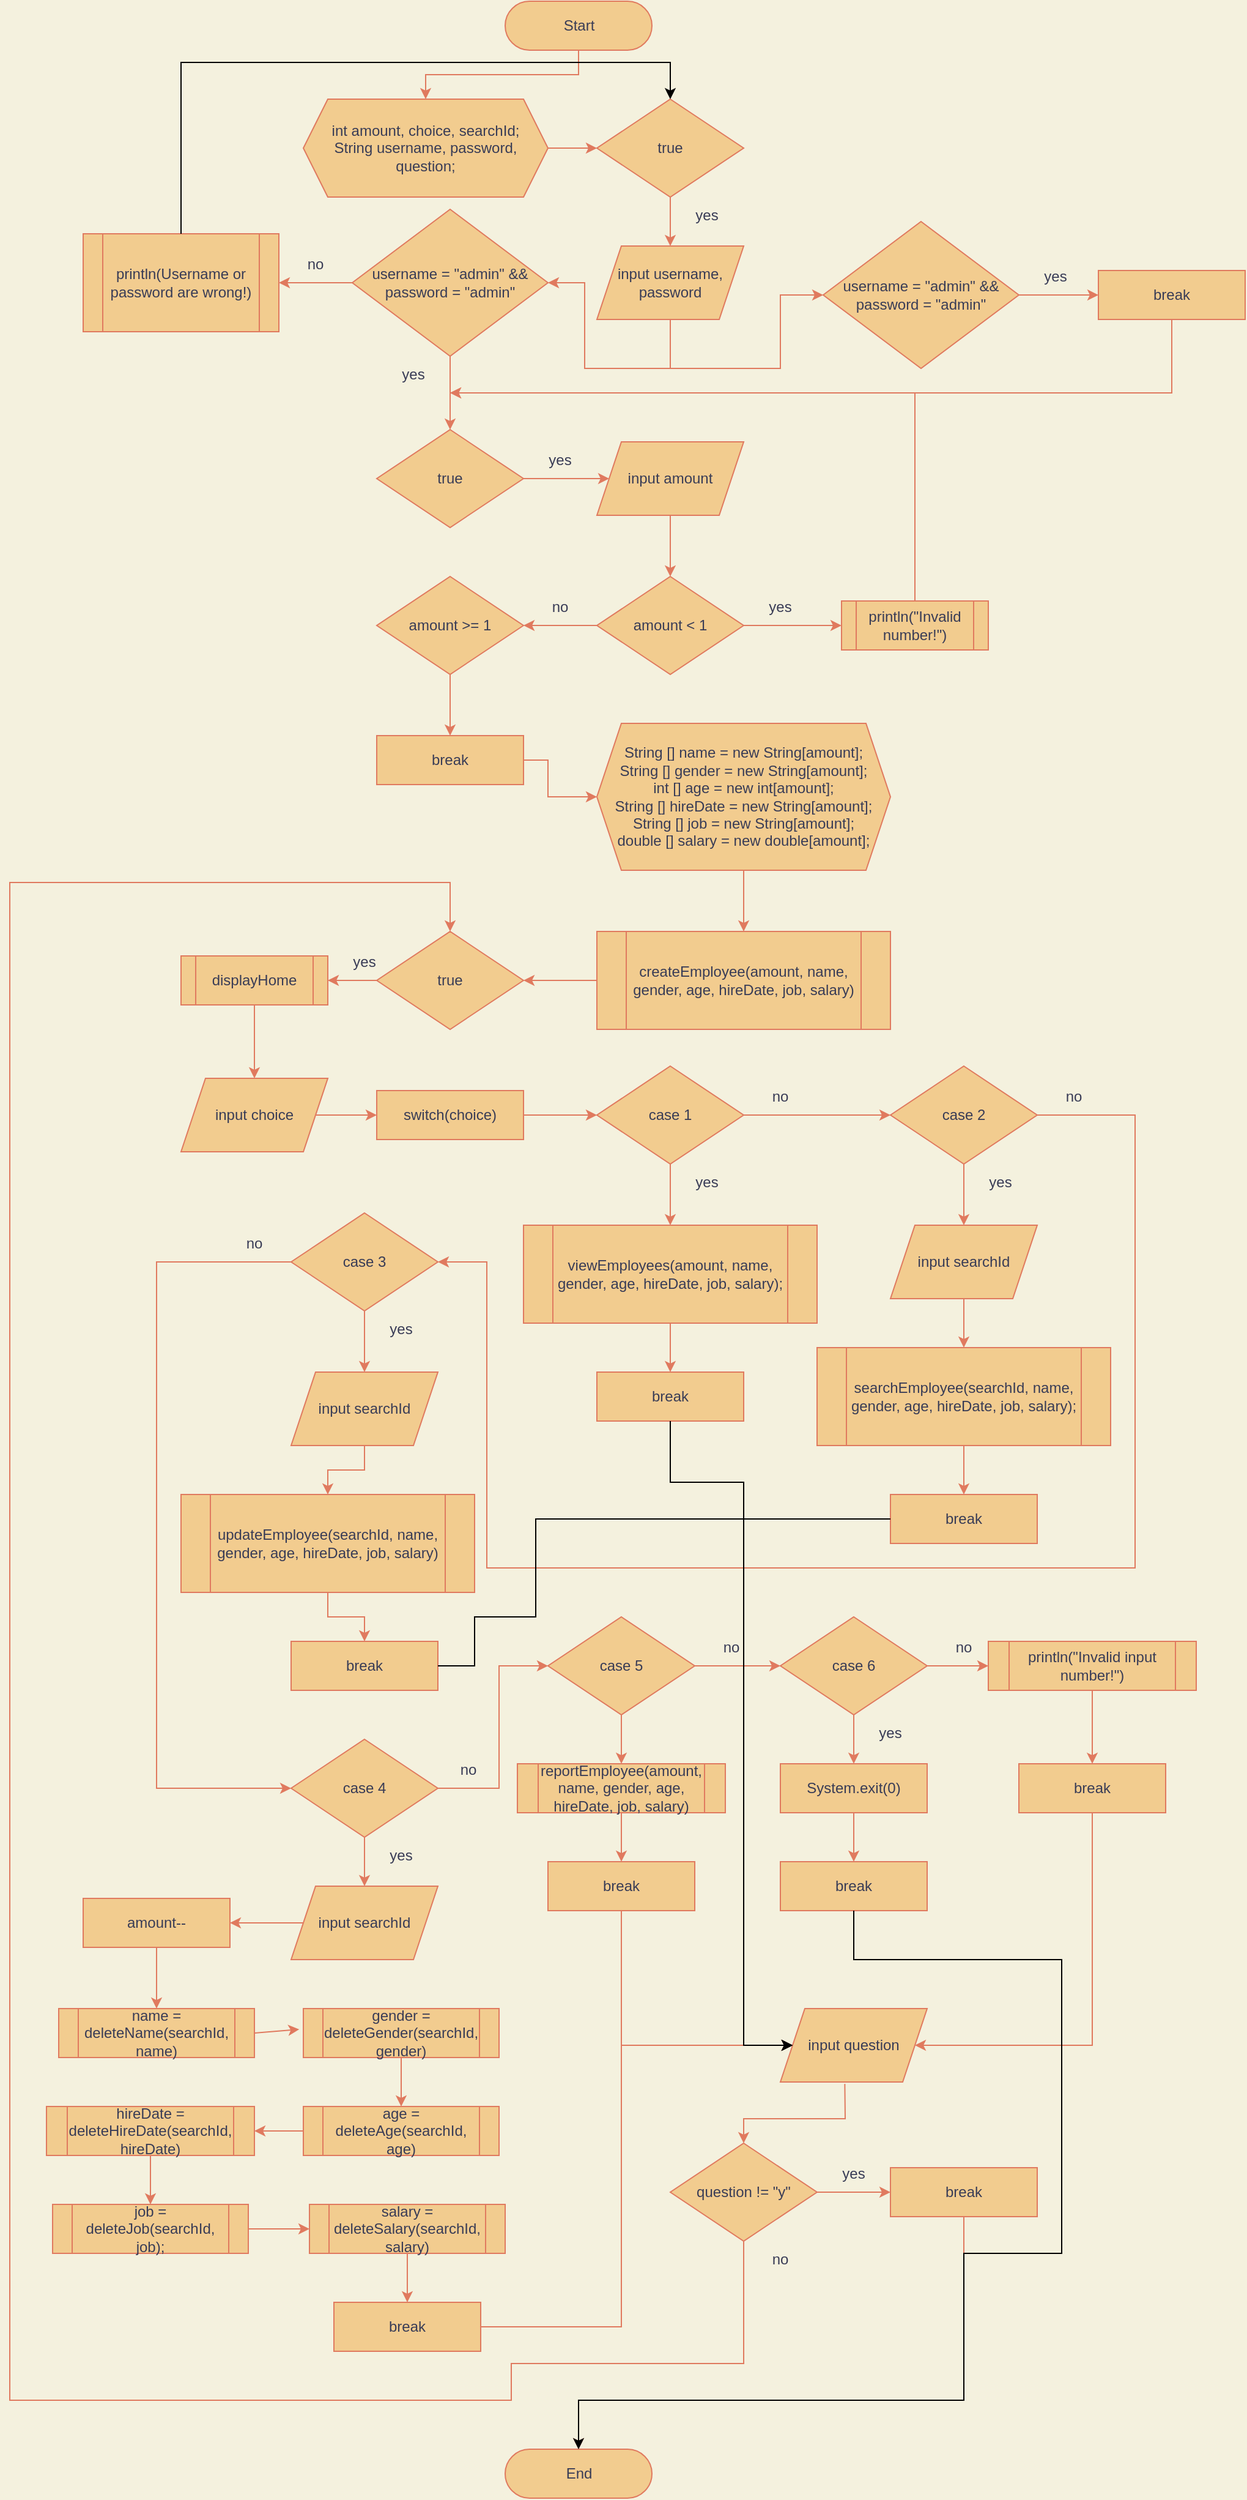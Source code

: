 <mxfile version="20.3.0" type="device"><diagram id="wdiuswct-VnjKqIvkyr_" name="Page-1"><mxGraphModel dx="2236" dy="905" grid="1" gridSize="10" guides="1" tooltips="1" connect="1" arrows="1" fold="1" page="1" pageScale="1" pageWidth="850" pageHeight="1100" background="#F4F1DE" math="0" shadow="0"><root><mxCell id="0"/><mxCell id="1" parent="0"/><mxCell id="yIj9UC8X1LONmGZ579XF-1" value="Start" style="html=1;dashed=0;whitespace=wrap;shape=mxgraph.dfd.start;fillColor=#F2CC8F;strokeColor=#E07A5F;fontColor=#393C56;" vertex="1" parent="1"><mxGeometry x="365" y="40" width="120" height="40" as="geometry"/></mxCell><mxCell id="yIj9UC8X1LONmGZ579XF-2" value="End" style="html=1;dashed=0;whitespace=wrap;shape=mxgraph.dfd.start;fillColor=#F2CC8F;strokeColor=#E07A5F;fontColor=#393C56;" vertex="1" parent="1"><mxGeometry x="365" y="2040" width="120" height="40" as="geometry"/></mxCell><mxCell id="yIj9UC8X1LONmGZ579XF-3" value="int amount, choice, searchId;&lt;br&gt;String username, password, question;" style="shape=hexagon;perimeter=hexagonPerimeter2;whiteSpace=wrap;html=1;fixedSize=1;fillColor=#F2CC8F;strokeColor=#E07A5F;fontColor=#393C56;" vertex="1" parent="1"><mxGeometry x="200" y="120" width="200" height="80" as="geometry"/></mxCell><mxCell id="yIj9UC8X1LONmGZ579XF-4" value="true" style="rhombus;whiteSpace=wrap;html=1;fillColor=#F2CC8F;strokeColor=#E07A5F;fontColor=#393C56;" vertex="1" parent="1"><mxGeometry x="440" y="120" width="120" height="80" as="geometry"/></mxCell><mxCell id="yIj9UC8X1LONmGZ579XF-5" value="input username, password" style="shape=parallelogram;perimeter=parallelogramPerimeter;whiteSpace=wrap;html=1;fixedSize=1;fillColor=#F2CC8F;strokeColor=#E07A5F;fontColor=#393C56;" vertex="1" parent="1"><mxGeometry x="440" y="240" width="120" height="60" as="geometry"/></mxCell><mxCell id="yIj9UC8X1LONmGZ579XF-6" value="username = &quot;admin&quot; &amp;amp;&amp;amp; password = &quot;admin&quot;" style="rhombus;whiteSpace=wrap;html=1;fillColor=#F2CC8F;strokeColor=#E07A5F;fontColor=#393C56;" vertex="1" parent="1"><mxGeometry x="240" y="210" width="160" height="120" as="geometry"/></mxCell><mxCell id="yIj9UC8X1LONmGZ579XF-7" value="true" style="rhombus;whiteSpace=wrap;html=1;fillColor=#F2CC8F;strokeColor=#E07A5F;fontColor=#393C56;" vertex="1" parent="1"><mxGeometry x="260" y="390" width="120" height="80" as="geometry"/></mxCell><mxCell id="yIj9UC8X1LONmGZ579XF-8" value="input amount" style="shape=parallelogram;perimeter=parallelogramPerimeter;whiteSpace=wrap;html=1;fixedSize=1;fillColor=#F2CC8F;strokeColor=#E07A5F;fontColor=#393C56;" vertex="1" parent="1"><mxGeometry x="440" y="400" width="120" height="60" as="geometry"/></mxCell><mxCell id="yIj9UC8X1LONmGZ579XF-9" value="amount &amp;lt; 1" style="rhombus;whiteSpace=wrap;html=1;fillColor=#F2CC8F;strokeColor=#E07A5F;fontColor=#393C56;" vertex="1" parent="1"><mxGeometry x="440" y="510" width="120" height="80" as="geometry"/></mxCell><mxCell id="yIj9UC8X1LONmGZ579XF-11" value="println(&quot;Invalid number!&quot;)" style="shape=process;whiteSpace=wrap;html=1;backgroundOutline=1;fillColor=#F2CC8F;strokeColor=#E07A5F;fontColor=#393C56;" vertex="1" parent="1"><mxGeometry x="640" y="530" width="120" height="40" as="geometry"/></mxCell><mxCell id="yIj9UC8X1LONmGZ579XF-12" value="amount &amp;gt;= 1" style="rhombus;whiteSpace=wrap;html=1;fillColor=#F2CC8F;strokeColor=#E07A5F;fontColor=#393C56;" vertex="1" parent="1"><mxGeometry x="260" y="510" width="120" height="80" as="geometry"/></mxCell><mxCell id="yIj9UC8X1LONmGZ579XF-13" value="break" style="rounded=0;whiteSpace=wrap;html=1;fillColor=#F2CC8F;strokeColor=#E07A5F;fontColor=#393C56;" vertex="1" parent="1"><mxGeometry x="260" y="640" width="120" height="40" as="geometry"/></mxCell><mxCell id="yIj9UC8X1LONmGZ579XF-15" value="&lt;div&gt;String [] name = new String[amount];&lt;/div&gt;&lt;div&gt;String [] gender = new String[amount];&lt;/div&gt;&lt;div&gt;int [] age = new int[amount];&lt;/div&gt;&lt;div&gt;String [] hireDate = new String[amount];&lt;/div&gt;&lt;div&gt;String [] job = new String[amount];&lt;/div&gt;&lt;div&gt;double [] salary = new double[amount];&lt;/div&gt;" style="shape=hexagon;perimeter=hexagonPerimeter2;whiteSpace=wrap;html=1;fixedSize=1;fillColor=#F2CC8F;strokeColor=#E07A5F;fontColor=#393C56;" vertex="1" parent="1"><mxGeometry x="440" y="630" width="240" height="120" as="geometry"/></mxCell><mxCell id="yIj9UC8X1LONmGZ579XF-16" value="createEmployee(amount, name, gender, age, hireDate, job, salary)" style="shape=process;whiteSpace=wrap;html=1;backgroundOutline=1;fillColor=#F2CC8F;strokeColor=#E07A5F;fontColor=#393C56;" vertex="1" parent="1"><mxGeometry x="440" y="800" width="240" height="80" as="geometry"/></mxCell><mxCell id="yIj9UC8X1LONmGZ579XF-17" value="true" style="rhombus;whiteSpace=wrap;html=1;fillColor=#F2CC8F;strokeColor=#E07A5F;fontColor=#393C56;" vertex="1" parent="1"><mxGeometry x="260" y="800" width="120" height="80" as="geometry"/></mxCell><mxCell id="yIj9UC8X1LONmGZ579XF-18" value="displayHome" style="shape=process;whiteSpace=wrap;html=1;backgroundOutline=1;fillColor=#F2CC8F;strokeColor=#E07A5F;fontColor=#393C56;" vertex="1" parent="1"><mxGeometry x="100" y="820" width="120" height="40" as="geometry"/></mxCell><mxCell id="yIj9UC8X1LONmGZ579XF-19" value="input choice" style="shape=parallelogram;perimeter=parallelogramPerimeter;whiteSpace=wrap;html=1;fixedSize=1;fillColor=#F2CC8F;strokeColor=#E07A5F;fontColor=#393C56;" vertex="1" parent="1"><mxGeometry x="100" y="920" width="120" height="60" as="geometry"/></mxCell><mxCell id="yIj9UC8X1LONmGZ579XF-21" value="switch(choice)" style="rounded=0;whiteSpace=wrap;html=1;fillColor=#F2CC8F;strokeColor=#E07A5F;fontColor=#393C56;" vertex="1" parent="1"><mxGeometry x="260" y="930" width="120" height="40" as="geometry"/></mxCell><mxCell id="yIj9UC8X1LONmGZ579XF-22" value="case 1" style="rhombus;whiteSpace=wrap;html=1;fillColor=#F2CC8F;strokeColor=#E07A5F;fontColor=#393C56;" vertex="1" parent="1"><mxGeometry x="440" y="910" width="120" height="80" as="geometry"/></mxCell><mxCell id="yIj9UC8X1LONmGZ579XF-23" value="case 2" style="rhombus;whiteSpace=wrap;html=1;fillColor=#F2CC8F;strokeColor=#E07A5F;fontColor=#393C56;" vertex="1" parent="1"><mxGeometry x="680" y="910" width="120" height="80" as="geometry"/></mxCell><mxCell id="yIj9UC8X1LONmGZ579XF-24" value="case 3" style="rhombus;whiteSpace=wrap;html=1;fillColor=#F2CC8F;strokeColor=#E07A5F;fontColor=#393C56;" vertex="1" parent="1"><mxGeometry x="190" y="1030" width="120" height="80" as="geometry"/></mxCell><mxCell id="yIj9UC8X1LONmGZ579XF-25" value="case 4" style="rhombus;whiteSpace=wrap;html=1;fillColor=#F2CC8F;strokeColor=#E07A5F;fontColor=#393C56;" vertex="1" parent="1"><mxGeometry x="190" y="1460" width="120" height="80" as="geometry"/></mxCell><mxCell id="yIj9UC8X1LONmGZ579XF-26" value="case 5" style="rhombus;whiteSpace=wrap;html=1;fillColor=#F2CC8F;strokeColor=#E07A5F;fontColor=#393C56;" vertex="1" parent="1"><mxGeometry x="400" y="1360" width="120" height="80" as="geometry"/></mxCell><mxCell id="yIj9UC8X1LONmGZ579XF-27" value="case 6" style="rhombus;whiteSpace=wrap;html=1;fillColor=#F2CC8F;strokeColor=#E07A5F;fontColor=#393C56;" vertex="1" parent="1"><mxGeometry x="590" y="1360" width="120" height="80" as="geometry"/></mxCell><mxCell id="yIj9UC8X1LONmGZ579XF-28" value="input question" style="shape=parallelogram;perimeter=parallelogramPerimeter;whiteSpace=wrap;html=1;fixedSize=1;fillColor=#F2CC8F;strokeColor=#E07A5F;fontColor=#393C56;" vertex="1" parent="1"><mxGeometry x="590" y="1680" width="120" height="60" as="geometry"/></mxCell><mxCell id="yIj9UC8X1LONmGZ579XF-29" value="question != &quot;y&quot;" style="rhombus;whiteSpace=wrap;html=1;fillColor=#F2CC8F;strokeColor=#E07A5F;fontColor=#393C56;" vertex="1" parent="1"><mxGeometry x="500" y="1790" width="120" height="80" as="geometry"/></mxCell><mxCell id="yIj9UC8X1LONmGZ579XF-30" value="break" style="rounded=0;whiteSpace=wrap;html=1;fillColor=#F2CC8F;strokeColor=#E07A5F;fontColor=#393C56;" vertex="1" parent="1"><mxGeometry x="680" y="1810" width="120" height="40" as="geometry"/></mxCell><mxCell id="yIj9UC8X1LONmGZ579XF-31" value="println(Username or password are wrong!)" style="shape=process;whiteSpace=wrap;html=1;backgroundOutline=1;fillColor=#F2CC8F;strokeColor=#E07A5F;fontColor=#393C56;" vertex="1" parent="1"><mxGeometry x="20" y="230" width="160" height="80" as="geometry"/></mxCell><mxCell id="yIj9UC8X1LONmGZ579XF-32" value="username = &quot;admin&quot; &amp;amp;&amp;amp; password = &quot;admin&quot;" style="rhombus;whiteSpace=wrap;html=1;fillColor=#F2CC8F;strokeColor=#E07A5F;fontColor=#393C56;" vertex="1" parent="1"><mxGeometry x="625" y="220" width="160" height="120" as="geometry"/></mxCell><mxCell id="yIj9UC8X1LONmGZ579XF-33" value="break" style="rounded=0;whiteSpace=wrap;html=1;fillColor=#F2CC8F;strokeColor=#E07A5F;fontColor=#393C56;" vertex="1" parent="1"><mxGeometry x="850" y="260" width="120" height="40" as="geometry"/></mxCell><mxCell id="yIj9UC8X1LONmGZ579XF-34" value="" style="endArrow=classic;html=1;rounded=0;exitX=1;exitY=0.5;exitDx=0;exitDy=0;entryX=0;entryY=0.5;entryDx=0;entryDy=0;labelBackgroundColor=#F4F1DE;strokeColor=#E07A5F;fontColor=#393C56;" edge="1" parent="1" source="yIj9UC8X1LONmGZ579XF-3" target="yIj9UC8X1LONmGZ579XF-4"><mxGeometry width="50" height="50" relative="1" as="geometry"><mxPoint x="440" y="300" as="sourcePoint"/><mxPoint x="490" y="250" as="targetPoint"/></mxGeometry></mxCell><mxCell id="yIj9UC8X1LONmGZ579XF-35" value="" style="endArrow=classic;html=1;rounded=0;entryX=0.5;entryY=0;entryDx=0;entryDy=0;exitX=0.5;exitY=1;exitDx=0;exitDy=0;labelBackgroundColor=#F4F1DE;strokeColor=#E07A5F;fontColor=#393C56;" edge="1" parent="1" source="yIj9UC8X1LONmGZ579XF-6" target="yIj9UC8X1LONmGZ579XF-7"><mxGeometry width="50" height="50" relative="1" as="geometry"><mxPoint x="-80" y="230" as="sourcePoint"/><mxPoint x="-30" y="180" as="targetPoint"/></mxGeometry></mxCell><mxCell id="yIj9UC8X1LONmGZ579XF-36" value="" style="endArrow=classic;html=1;rounded=0;entryX=0.5;entryY=0;entryDx=0;entryDy=0;exitX=0.5;exitY=0.5;exitDx=0;exitDy=20;exitPerimeter=0;labelBackgroundColor=#F4F1DE;strokeColor=#E07A5F;fontColor=#393C56;" edge="1" parent="1" source="yIj9UC8X1LONmGZ579XF-1" target="yIj9UC8X1LONmGZ579XF-3"><mxGeometry width="50" height="50" relative="1" as="geometry"><mxPoint x="-70" y="240" as="sourcePoint"/><mxPoint x="-20" y="190" as="targetPoint"/><Array as="points"><mxPoint x="425" y="100"/><mxPoint x="300" y="100"/></Array></mxGeometry></mxCell><mxCell id="yIj9UC8X1LONmGZ579XF-37" value="" style="endArrow=classic;html=1;rounded=0;entryX=1;entryY=0.5;entryDx=0;entryDy=0;exitX=0.5;exitY=1;exitDx=0;exitDy=0;labelBackgroundColor=#F4F1DE;strokeColor=#E07A5F;fontColor=#393C56;" edge="1" parent="1" source="yIj9UC8X1LONmGZ579XF-5" target="yIj9UC8X1LONmGZ579XF-6"><mxGeometry width="50" height="50" relative="1" as="geometry"><mxPoint x="-60" y="250" as="sourcePoint"/><mxPoint x="-10" y="200" as="targetPoint"/><Array as="points"><mxPoint x="500" y="340"/><mxPoint x="430" y="340"/><mxPoint x="430" y="270"/></Array></mxGeometry></mxCell><mxCell id="yIj9UC8X1LONmGZ579XF-38" value="" style="endArrow=classic;html=1;rounded=0;exitX=0.5;exitY=1;exitDx=0;exitDy=0;entryX=0.5;entryY=0;entryDx=0;entryDy=0;labelBackgroundColor=#F4F1DE;strokeColor=#E07A5F;fontColor=#393C56;" edge="1" parent="1" source="yIj9UC8X1LONmGZ579XF-4" target="yIj9UC8X1LONmGZ579XF-5"><mxGeometry width="50" height="50" relative="1" as="geometry"><mxPoint x="300" y="310" as="sourcePoint"/><mxPoint x="350" y="260" as="targetPoint"/></mxGeometry></mxCell><mxCell id="yIj9UC8X1LONmGZ579XF-39" value="yes" style="text;html=1;strokeColor=none;fillColor=none;align=center;verticalAlign=middle;whiteSpace=wrap;rounded=0;fontColor=#393C56;" vertex="1" parent="1"><mxGeometry x="500" y="200" width="60" height="30" as="geometry"/></mxCell><mxCell id="yIj9UC8X1LONmGZ579XF-41" value="" style="endArrow=classic;html=1;rounded=0;exitX=1;exitY=0.5;exitDx=0;exitDy=0;entryX=0;entryY=0.5;entryDx=0;entryDy=0;labelBackgroundColor=#F4F1DE;strokeColor=#E07A5F;fontColor=#393C56;" edge="1" parent="1" source="yIj9UC8X1LONmGZ579XF-7" target="yIj9UC8X1LONmGZ579XF-8"><mxGeometry width="50" height="50" relative="1" as="geometry"><mxPoint x="440" y="580" as="sourcePoint"/><mxPoint x="490" y="530" as="targetPoint"/></mxGeometry></mxCell><mxCell id="yIj9UC8X1LONmGZ579XF-42" value="yes" style="text;html=1;strokeColor=none;fillColor=none;align=center;verticalAlign=middle;whiteSpace=wrap;rounded=0;fontColor=#393C56;" vertex="1" parent="1"><mxGeometry x="380" y="400" width="60" height="30" as="geometry"/></mxCell><mxCell id="yIj9UC8X1LONmGZ579XF-43" value="" style="endArrow=classic;html=1;rounded=0;entryX=0.5;entryY=0;entryDx=0;entryDy=0;exitX=0.5;exitY=1;exitDx=0;exitDy=0;labelBackgroundColor=#F4F1DE;strokeColor=#E07A5F;fontColor=#393C56;" edge="1" parent="1" source="yIj9UC8X1LONmGZ579XF-8" target="yIj9UC8X1LONmGZ579XF-9"><mxGeometry width="50" height="50" relative="1" as="geometry"><mxPoint x="310" y="560" as="sourcePoint"/><mxPoint x="360" y="510" as="targetPoint"/></mxGeometry></mxCell><mxCell id="yIj9UC8X1LONmGZ579XF-44" value="" style="endArrow=classic;html=1;rounded=0;entryX=1;entryY=0.5;entryDx=0;entryDy=0;exitX=0;exitY=0.5;exitDx=0;exitDy=0;labelBackgroundColor=#F4F1DE;strokeColor=#E07A5F;fontColor=#393C56;" edge="1" parent="1" source="yIj9UC8X1LONmGZ579XF-9" target="yIj9UC8X1LONmGZ579XF-12"><mxGeometry width="50" height="50" relative="1" as="geometry"><mxPoint x="400" y="530" as="sourcePoint"/><mxPoint x="450" y="480" as="targetPoint"/></mxGeometry></mxCell><mxCell id="yIj9UC8X1LONmGZ579XF-45" value="" style="endArrow=classic;html=1;rounded=0;entryX=0;entryY=0.5;entryDx=0;entryDy=0;exitX=1;exitY=0.5;exitDx=0;exitDy=0;labelBackgroundColor=#F4F1DE;strokeColor=#E07A5F;fontColor=#393C56;" edge="1" parent="1" source="yIj9UC8X1LONmGZ579XF-9" target="yIj9UC8X1LONmGZ579XF-11"><mxGeometry width="50" height="50" relative="1" as="geometry"><mxPoint x="510" y="470" as="sourcePoint"/><mxPoint x="510" y="520" as="targetPoint"/></mxGeometry></mxCell><mxCell id="yIj9UC8X1LONmGZ579XF-46" value="yes" style="text;html=1;strokeColor=none;fillColor=none;align=center;verticalAlign=middle;whiteSpace=wrap;rounded=0;fontColor=#393C56;" vertex="1" parent="1"><mxGeometry x="560" y="520" width="60" height="30" as="geometry"/></mxCell><mxCell id="yIj9UC8X1LONmGZ579XF-47" value="no" style="text;html=1;strokeColor=none;fillColor=none;align=center;verticalAlign=middle;whiteSpace=wrap;rounded=0;fontColor=#393C56;" vertex="1" parent="1"><mxGeometry x="380" y="520" width="60" height="30" as="geometry"/></mxCell><mxCell id="yIj9UC8X1LONmGZ579XF-48" value="" style="endArrow=classic;html=1;rounded=0;entryX=0.5;entryY=0;entryDx=0;entryDy=0;exitX=0.5;exitY=1;exitDx=0;exitDy=0;labelBackgroundColor=#F4F1DE;strokeColor=#E07A5F;fontColor=#393C56;" edge="1" parent="1" source="yIj9UC8X1LONmGZ579XF-12" target="yIj9UC8X1LONmGZ579XF-13"><mxGeometry width="50" height="50" relative="1" as="geometry"><mxPoint x="60" y="670" as="sourcePoint"/><mxPoint x="110" y="620" as="targetPoint"/></mxGeometry></mxCell><mxCell id="yIj9UC8X1LONmGZ579XF-49" value="" style="endArrow=classic;html=1;rounded=0;exitX=0.5;exitY=0;exitDx=0;exitDy=0;labelBackgroundColor=#F4F1DE;strokeColor=#E07A5F;fontColor=#393C56;" edge="1" parent="1" source="yIj9UC8X1LONmGZ579XF-11"><mxGeometry width="50" height="50" relative="1" as="geometry"><mxPoint x="600" y="460" as="sourcePoint"/><mxPoint x="320" y="360" as="targetPoint"/><Array as="points"><mxPoint x="700" y="360"/></Array></mxGeometry></mxCell><mxCell id="yIj9UC8X1LONmGZ579XF-50" value="" style="endArrow=classic;html=1;rounded=0;entryX=0;entryY=0.5;entryDx=0;entryDy=0;exitX=1;exitY=0.5;exitDx=0;exitDy=0;labelBackgroundColor=#F4F1DE;strokeColor=#E07A5F;fontColor=#393C56;" edge="1" parent="1" source="yIj9UC8X1LONmGZ579XF-13" target="yIj9UC8X1LONmGZ579XF-15"><mxGeometry width="50" height="50" relative="1" as="geometry"><mxPoint x="270" y="750" as="sourcePoint"/><mxPoint x="320" y="700" as="targetPoint"/><Array as="points"><mxPoint x="400" y="660"/><mxPoint x="400" y="690"/></Array></mxGeometry></mxCell><mxCell id="yIj9UC8X1LONmGZ579XF-52" value="" style="endArrow=classic;html=1;rounded=0;entryX=0.5;entryY=0;entryDx=0;entryDy=0;exitX=0.5;exitY=1;exitDx=0;exitDy=0;labelBackgroundColor=#F4F1DE;strokeColor=#E07A5F;fontColor=#393C56;" edge="1" parent="1" source="yIj9UC8X1LONmGZ579XF-15" target="yIj9UC8X1LONmGZ579XF-16"><mxGeometry width="50" height="50" relative="1" as="geometry"><mxPoint x="280" y="790" as="sourcePoint"/><mxPoint x="560" y="800" as="targetPoint"/></mxGeometry></mxCell><mxCell id="yIj9UC8X1LONmGZ579XF-53" value="" style="endArrow=classic;html=1;rounded=0;entryX=1;entryY=0.5;entryDx=0;entryDy=0;exitX=0;exitY=0.5;exitDx=0;exitDy=0;labelBackgroundColor=#F4F1DE;strokeColor=#E07A5F;fontColor=#393C56;" edge="1" parent="1" source="yIj9UC8X1LONmGZ579XF-16" target="yIj9UC8X1LONmGZ579XF-17"><mxGeometry width="50" height="50" relative="1" as="geometry"><mxPoint x="230" y="790" as="sourcePoint"/><mxPoint x="280" y="740" as="targetPoint"/></mxGeometry></mxCell><mxCell id="yIj9UC8X1LONmGZ579XF-54" value="" style="endArrow=classic;html=1;rounded=0;exitX=0;exitY=0.5;exitDx=0;exitDy=0;entryX=1;entryY=0.5;entryDx=0;entryDy=0;labelBackgroundColor=#F4F1DE;strokeColor=#E07A5F;fontColor=#393C56;" edge="1" parent="1" source="yIj9UC8X1LONmGZ579XF-17" target="yIj9UC8X1LONmGZ579XF-18"><mxGeometry width="50" height="50" relative="1" as="geometry"><mxPoint x="240" y="790" as="sourcePoint"/><mxPoint x="290" y="740" as="targetPoint"/></mxGeometry></mxCell><mxCell id="yIj9UC8X1LONmGZ579XF-55" value="yes" style="text;html=1;strokeColor=none;fillColor=none;align=center;verticalAlign=middle;whiteSpace=wrap;rounded=0;fontColor=#393C56;" vertex="1" parent="1"><mxGeometry x="220" y="810" width="60" height="30" as="geometry"/></mxCell><mxCell id="yIj9UC8X1LONmGZ579XF-56" value="" style="endArrow=classic;html=1;rounded=0;entryX=0.5;entryY=0;entryDx=0;entryDy=0;exitX=0.5;exitY=1;exitDx=0;exitDy=0;labelBackgroundColor=#F4F1DE;strokeColor=#E07A5F;fontColor=#393C56;" edge="1" parent="1" source="yIj9UC8X1LONmGZ579XF-18" target="yIj9UC8X1LONmGZ579XF-19"><mxGeometry width="50" height="50" relative="1" as="geometry"><mxPoint x="-30" y="890" as="sourcePoint"/><mxPoint x="20" y="840" as="targetPoint"/></mxGeometry></mxCell><mxCell id="yIj9UC8X1LONmGZ579XF-57" value="" style="endArrow=classic;html=1;rounded=0;entryX=0;entryY=0.5;entryDx=0;entryDy=0;exitX=1;exitY=0.5;exitDx=0;exitDy=0;labelBackgroundColor=#F4F1DE;strokeColor=#E07A5F;fontColor=#393C56;" edge="1" parent="1" source="yIj9UC8X1LONmGZ579XF-19" target="yIj9UC8X1LONmGZ579XF-21"><mxGeometry width="50" height="50" relative="1" as="geometry"><mxPoint x="280" y="1100" as="sourcePoint"/><mxPoint x="330" y="1050" as="targetPoint"/></mxGeometry></mxCell><mxCell id="yIj9UC8X1LONmGZ579XF-58" value="" style="endArrow=classic;html=1;rounded=0;entryX=0;entryY=0.5;entryDx=0;entryDy=0;exitX=1;exitY=0.5;exitDx=0;exitDy=0;labelBackgroundColor=#F4F1DE;strokeColor=#E07A5F;fontColor=#393C56;" edge="1" parent="1" source="yIj9UC8X1LONmGZ579XF-21" target="yIj9UC8X1LONmGZ579XF-22"><mxGeometry width="50" height="50" relative="1" as="geometry"><mxPoint x="220" y="960" as="sourcePoint"/><mxPoint x="270" y="960" as="targetPoint"/></mxGeometry></mxCell><mxCell id="yIj9UC8X1LONmGZ579XF-59" value="viewEmployees(amount, name, gender, age, hireDate, job, salary);" style="shape=process;whiteSpace=wrap;html=1;backgroundOutline=1;fillColor=#F2CC8F;strokeColor=#E07A5F;fontColor=#393C56;" vertex="1" parent="1"><mxGeometry x="380" y="1040" width="240" height="80" as="geometry"/></mxCell><mxCell id="yIj9UC8X1LONmGZ579XF-60" value="" style="endArrow=classic;html=1;rounded=0;entryX=0.5;entryY=0;entryDx=0;entryDy=0;exitX=0.5;exitY=1;exitDx=0;exitDy=0;labelBackgroundColor=#F4F1DE;strokeColor=#E07A5F;fontColor=#393C56;" edge="1" parent="1" source="yIj9UC8X1LONmGZ579XF-22" target="yIj9UC8X1LONmGZ579XF-59"><mxGeometry width="50" height="50" relative="1" as="geometry"><mxPoint x="240" y="1150" as="sourcePoint"/><mxPoint x="290" y="1100" as="targetPoint"/></mxGeometry></mxCell><mxCell id="yIj9UC8X1LONmGZ579XF-61" value="break" style="rounded=0;whiteSpace=wrap;html=1;fillColor=#F2CC8F;strokeColor=#E07A5F;fontColor=#393C56;" vertex="1" parent="1"><mxGeometry x="440" y="1160" width="120" height="40" as="geometry"/></mxCell><mxCell id="yIj9UC8X1LONmGZ579XF-62" value="" style="endArrow=classic;html=1;rounded=0;entryX=0.5;entryY=0;entryDx=0;entryDy=0;exitX=0.5;exitY=1;exitDx=0;exitDy=0;labelBackgroundColor=#F4F1DE;strokeColor=#E07A5F;fontColor=#393C56;" edge="1" parent="1" source="yIj9UC8X1LONmGZ579XF-59" target="yIj9UC8X1LONmGZ579XF-61"><mxGeometry width="50" height="50" relative="1" as="geometry"><mxPoint x="510" y="1000" as="sourcePoint"/><mxPoint x="510" y="1050" as="targetPoint"/></mxGeometry></mxCell><mxCell id="yIj9UC8X1LONmGZ579XF-63" value="input searchId" style="shape=parallelogram;perimeter=parallelogramPerimeter;whiteSpace=wrap;html=1;fixedSize=1;fillColor=#F2CC8F;strokeColor=#E07A5F;fontColor=#393C56;" vertex="1" parent="1"><mxGeometry x="680" y="1040" width="120" height="60" as="geometry"/></mxCell><mxCell id="yIj9UC8X1LONmGZ579XF-64" value="" style="endArrow=classic;html=1;rounded=0;entryX=0.5;entryY=0;entryDx=0;entryDy=0;exitX=0.5;exitY=1;exitDx=0;exitDy=0;labelBackgroundColor=#F4F1DE;strokeColor=#E07A5F;fontColor=#393C56;" edge="1" parent="1" source="yIj9UC8X1LONmGZ579XF-23" target="yIj9UC8X1LONmGZ579XF-63"><mxGeometry width="50" height="50" relative="1" as="geometry"><mxPoint x="600" y="1050" as="sourcePoint"/><mxPoint x="650" y="1000" as="targetPoint"/></mxGeometry></mxCell><mxCell id="yIj9UC8X1LONmGZ579XF-65" value="searchEmployee(searchId, name, gender, age, hireDate, job, salary);" style="shape=process;whiteSpace=wrap;html=1;backgroundOutline=1;fillColor=#F2CC8F;strokeColor=#E07A5F;fontColor=#393C56;" vertex="1" parent="1"><mxGeometry x="620" y="1140" width="240" height="80" as="geometry"/></mxCell><mxCell id="yIj9UC8X1LONmGZ579XF-66" value="" style="endArrow=classic;html=1;rounded=0;entryX=0.5;entryY=0;entryDx=0;entryDy=0;exitX=0.5;exitY=1;exitDx=0;exitDy=0;labelBackgroundColor=#F4F1DE;strokeColor=#E07A5F;fontColor=#393C56;" edge="1" parent="1" source="yIj9UC8X1LONmGZ579XF-63" target="yIj9UC8X1LONmGZ579XF-65"><mxGeometry width="50" height="50" relative="1" as="geometry"><mxPoint x="640" y="1050" as="sourcePoint"/><mxPoint x="690" y="1000" as="targetPoint"/></mxGeometry></mxCell><mxCell id="yIj9UC8X1LONmGZ579XF-67" value="break" style="rounded=0;whiteSpace=wrap;html=1;fillColor=#F2CC8F;strokeColor=#E07A5F;fontColor=#393C56;" vertex="1" parent="1"><mxGeometry x="680" y="1260" width="120" height="40" as="geometry"/></mxCell><mxCell id="yIj9UC8X1LONmGZ579XF-68" value="" style="endArrow=classic;html=1;rounded=0;entryX=0.5;entryY=0;entryDx=0;entryDy=0;exitX=0.5;exitY=1;exitDx=0;exitDy=0;labelBackgroundColor=#F4F1DE;strokeColor=#E07A5F;fontColor=#393C56;" edge="1" parent="1" source="yIj9UC8X1LONmGZ579XF-65" target="yIj9UC8X1LONmGZ579XF-67"><mxGeometry width="50" height="50" relative="1" as="geometry"><mxPoint x="570" y="1290" as="sourcePoint"/><mxPoint x="620" y="1240" as="targetPoint"/></mxGeometry></mxCell><mxCell id="yIj9UC8X1LONmGZ579XF-69" value="" style="endArrow=classic;html=1;rounded=0;entryX=0;entryY=0.5;entryDx=0;entryDy=0;exitX=1;exitY=0.5;exitDx=0;exitDy=0;labelBackgroundColor=#F4F1DE;strokeColor=#E07A5F;fontColor=#393C56;" edge="1" parent="1" source="yIj9UC8X1LONmGZ579XF-22" target="yIj9UC8X1LONmGZ579XF-23"><mxGeometry width="50" height="50" relative="1" as="geometry"><mxPoint x="520" y="1040" as="sourcePoint"/><mxPoint x="570" y="990" as="targetPoint"/></mxGeometry></mxCell><mxCell id="yIj9UC8X1LONmGZ579XF-70" value="" style="endArrow=classic;html=1;rounded=0;entryX=1;entryY=0.5;entryDx=0;entryDy=0;exitX=1;exitY=0.5;exitDx=0;exitDy=0;labelBackgroundColor=#F4F1DE;strokeColor=#E07A5F;fontColor=#393C56;" edge="1" parent="1" source="yIj9UC8X1LONmGZ579XF-23" target="yIj9UC8X1LONmGZ579XF-24"><mxGeometry width="50" height="50" relative="1" as="geometry"><mxPoint x="350" y="1260" as="sourcePoint"/><mxPoint x="400" y="1210" as="targetPoint"/><Array as="points"><mxPoint x="880" y="950"/><mxPoint x="880" y="1320"/><mxPoint x="350" y="1320"/><mxPoint x="350" y="1070"/></Array></mxGeometry></mxCell><mxCell id="yIj9UC8X1LONmGZ579XF-72" value="yes" style="text;html=1;strokeColor=none;fillColor=none;align=center;verticalAlign=middle;whiteSpace=wrap;rounded=0;fontColor=#393C56;" vertex="1" parent="1"><mxGeometry x="500" y="990" width="60" height="30" as="geometry"/></mxCell><mxCell id="yIj9UC8X1LONmGZ579XF-73" value="no" style="text;html=1;strokeColor=none;fillColor=none;align=center;verticalAlign=middle;whiteSpace=wrap;rounded=0;fontColor=#393C56;" vertex="1" parent="1"><mxGeometry x="560" y="920" width="60" height="30" as="geometry"/></mxCell><mxCell id="yIj9UC8X1LONmGZ579XF-74" value="yes" style="text;html=1;strokeColor=none;fillColor=none;align=center;verticalAlign=middle;whiteSpace=wrap;rounded=0;fontColor=#393C56;" vertex="1" parent="1"><mxGeometry x="740" y="990" width="60" height="30" as="geometry"/></mxCell><mxCell id="yIj9UC8X1LONmGZ579XF-75" value="no" style="text;html=1;strokeColor=none;fillColor=none;align=center;verticalAlign=middle;whiteSpace=wrap;rounded=0;fontColor=#393C56;" vertex="1" parent="1"><mxGeometry x="800" y="920" width="60" height="30" as="geometry"/></mxCell><mxCell id="yIj9UC8X1LONmGZ579XF-76" value="input searchId" style="shape=parallelogram;perimeter=parallelogramPerimeter;whiteSpace=wrap;html=1;fixedSize=1;fillColor=#F2CC8F;strokeColor=#E07A5F;fontColor=#393C56;" vertex="1" parent="1"><mxGeometry x="190" y="1160" width="120" height="60" as="geometry"/></mxCell><mxCell id="yIj9UC8X1LONmGZ579XF-77" value="" style="endArrow=classic;html=1;rounded=0;entryX=0.5;entryY=0;entryDx=0;entryDy=0;exitX=0.5;exitY=1;exitDx=0;exitDy=0;labelBackgroundColor=#F4F1DE;strokeColor=#E07A5F;fontColor=#393C56;" edge="1" target="yIj9UC8X1LONmGZ579XF-76" parent="1"><mxGeometry width="50" height="50" relative="1" as="geometry"><mxPoint x="250" y="1110" as="sourcePoint"/><mxPoint x="160" y="1120" as="targetPoint"/></mxGeometry></mxCell><mxCell id="yIj9UC8X1LONmGZ579XF-78" value="" style="endArrow=classic;html=1;rounded=0;entryX=0.5;entryY=0;entryDx=0;entryDy=0;exitX=0.5;exitY=1;exitDx=0;exitDy=0;labelBackgroundColor=#F4F1DE;strokeColor=#E07A5F;fontColor=#393C56;" edge="1" source="yIj9UC8X1LONmGZ579XF-76" target="yIj9UC8X1LONmGZ579XF-82" parent="1"><mxGeometry width="50" height="50" relative="1" as="geometry"><mxPoint x="150" y="1170" as="sourcePoint"/><mxPoint x="200" y="1120" as="targetPoint"/><Array as="points"><mxPoint x="250" y="1240"/><mxPoint x="220" y="1240"/></Array></mxGeometry></mxCell><mxCell id="yIj9UC8X1LONmGZ579XF-79" value="break" style="rounded=0;whiteSpace=wrap;html=1;fillColor=#F2CC8F;strokeColor=#E07A5F;fontColor=#393C56;" vertex="1" parent="1"><mxGeometry x="190" y="1380" width="120" height="40" as="geometry"/></mxCell><mxCell id="yIj9UC8X1LONmGZ579XF-80" value="" style="endArrow=classic;html=1;rounded=0;entryX=0.5;entryY=0;entryDx=0;entryDy=0;exitX=0.5;exitY=1;exitDx=0;exitDy=0;labelBackgroundColor=#F4F1DE;strokeColor=#E07A5F;fontColor=#393C56;" edge="1" source="yIj9UC8X1LONmGZ579XF-82" target="yIj9UC8X1LONmGZ579XF-79" parent="1"><mxGeometry width="50" height="50" relative="1" as="geometry"><mxPoint x="80" y="1410" as="sourcePoint"/><mxPoint x="130" y="1360" as="targetPoint"/><Array as="points"><mxPoint x="220" y="1360"/><mxPoint x="250" y="1360"/></Array></mxGeometry></mxCell><mxCell id="yIj9UC8X1LONmGZ579XF-81" value="yes" style="text;html=1;strokeColor=none;fillColor=none;align=center;verticalAlign=middle;whiteSpace=wrap;rounded=0;fontColor=#393C56;" vertex="1" parent="1"><mxGeometry x="250" y="1110" width="60" height="30" as="geometry"/></mxCell><mxCell id="yIj9UC8X1LONmGZ579XF-82" value="updateEmployee(searchId, name, gender, age, hireDate, job, salary)" style="shape=process;whiteSpace=wrap;html=1;backgroundOutline=1;fillColor=#F2CC8F;strokeColor=#E07A5F;fontColor=#393C56;" vertex="1" parent="1"><mxGeometry x="100" y="1260" width="240" height="80" as="geometry"/></mxCell><mxCell id="yIj9UC8X1LONmGZ579XF-83" value="" style="endArrow=classic;html=1;rounded=0;entryX=0;entryY=0.5;entryDx=0;entryDy=0;exitX=0;exitY=0.5;exitDx=0;exitDy=0;labelBackgroundColor=#F4F1DE;strokeColor=#E07A5F;fontColor=#393C56;" edge="1" parent="1" source="yIj9UC8X1LONmGZ579XF-24" target="yIj9UC8X1LONmGZ579XF-25"><mxGeometry width="50" height="50" relative="1" as="geometry"><mxPoint x="10" y="1250" as="sourcePoint"/><mxPoint x="60" y="1200" as="targetPoint"/><Array as="points"><mxPoint x="80" y="1070"/><mxPoint x="80" y="1500"/></Array></mxGeometry></mxCell><mxCell id="yIj9UC8X1LONmGZ579XF-84" value="no" style="text;html=1;strokeColor=none;fillColor=none;align=center;verticalAlign=middle;whiteSpace=wrap;rounded=0;fontColor=#393C56;" vertex="1" parent="1"><mxGeometry x="130" y="1040" width="60" height="30" as="geometry"/></mxCell><mxCell id="yIj9UC8X1LONmGZ579XF-85" value="input searchId" style="shape=parallelogram;perimeter=parallelogramPerimeter;whiteSpace=wrap;html=1;fixedSize=1;fillColor=#F2CC8F;strokeColor=#E07A5F;fontColor=#393C56;" vertex="1" parent="1"><mxGeometry x="190" y="1580" width="120" height="60" as="geometry"/></mxCell><mxCell id="yIj9UC8X1LONmGZ579XF-86" value="amount--" style="rounded=0;whiteSpace=wrap;html=1;fillColor=#F2CC8F;strokeColor=#E07A5F;fontColor=#393C56;" vertex="1" parent="1"><mxGeometry x="20" y="1590" width="120" height="40" as="geometry"/></mxCell><mxCell id="yIj9UC8X1LONmGZ579XF-87" value="" style="endArrow=classic;html=1;rounded=0;entryX=0.5;entryY=0;entryDx=0;entryDy=0;exitX=0.5;exitY=1;exitDx=0;exitDy=0;labelBackgroundColor=#F4F1DE;strokeColor=#E07A5F;fontColor=#393C56;" edge="1" parent="1" source="yIj9UC8X1LONmGZ579XF-25" target="yIj9UC8X1LONmGZ579XF-85"><mxGeometry width="50" height="50" relative="1" as="geometry"><mxPoint x="80" y="1590" as="sourcePoint"/><mxPoint x="130" y="1540" as="targetPoint"/></mxGeometry></mxCell><mxCell id="yIj9UC8X1LONmGZ579XF-88" value="yes" style="text;html=1;strokeColor=none;fillColor=none;align=center;verticalAlign=middle;whiteSpace=wrap;rounded=0;fontColor=#393C56;" vertex="1" parent="1"><mxGeometry x="250" y="1540" width="60" height="30" as="geometry"/></mxCell><mxCell id="yIj9UC8X1LONmGZ579XF-89" value="" style="endArrow=classic;html=1;rounded=0;entryX=1;entryY=0.5;entryDx=0;entryDy=0;exitX=0;exitY=0.5;exitDx=0;exitDy=0;labelBackgroundColor=#F4F1DE;strokeColor=#E07A5F;fontColor=#393C56;" edge="1" parent="1" source="yIj9UC8X1LONmGZ579XF-85" target="yIj9UC8X1LONmGZ579XF-86"><mxGeometry width="50" height="50" relative="1" as="geometry"><mxPoint x="20" y="1570" as="sourcePoint"/><mxPoint x="70" y="1520" as="targetPoint"/></mxGeometry></mxCell><mxCell id="yIj9UC8X1LONmGZ579XF-90" value="name = deleteName(searchId, name)" style="shape=process;whiteSpace=wrap;html=1;backgroundOutline=1;fillColor=#F2CC8F;strokeColor=#E07A5F;fontColor=#393C56;" vertex="1" parent="1"><mxGeometry y="1680" width="160" height="40" as="geometry"/></mxCell><mxCell id="yIj9UC8X1LONmGZ579XF-91" value="gender = deleteGender(searchId, gender)" style="shape=process;whiteSpace=wrap;html=1;backgroundOutline=1;fillColor=#F2CC8F;strokeColor=#E07A5F;fontColor=#393C56;" vertex="1" parent="1"><mxGeometry x="200" y="1680" width="160" height="40" as="geometry"/></mxCell><mxCell id="yIj9UC8X1LONmGZ579XF-92" value="age = deleteAge(searchId, age)" style="shape=process;whiteSpace=wrap;html=1;backgroundOutline=1;fillColor=#F2CC8F;strokeColor=#E07A5F;fontColor=#393C56;" vertex="1" parent="1"><mxGeometry x="200" y="1760" width="160" height="40" as="geometry"/></mxCell><mxCell id="yIj9UC8X1LONmGZ579XF-93" value="hireDate = deleteHireDate(searchId, hireDate)" style="shape=process;whiteSpace=wrap;html=1;backgroundOutline=1;fillColor=#F2CC8F;strokeColor=#E07A5F;fontColor=#393C56;" vertex="1" parent="1"><mxGeometry x="-10" y="1760" width="170" height="40" as="geometry"/></mxCell><mxCell id="yIj9UC8X1LONmGZ579XF-94" value="job = deleteJob(searchId, job);" style="shape=process;whiteSpace=wrap;html=1;backgroundOutline=1;fillColor=#F2CC8F;strokeColor=#E07A5F;fontColor=#393C56;" vertex="1" parent="1"><mxGeometry x="-5" y="1840" width="160" height="40" as="geometry"/></mxCell><mxCell id="yIj9UC8X1LONmGZ579XF-95" value="salary = deleteSalary(searchId, salary)" style="shape=process;whiteSpace=wrap;html=1;backgroundOutline=1;fillColor=#F2CC8F;strokeColor=#E07A5F;fontColor=#393C56;" vertex="1" parent="1"><mxGeometry x="205" y="1840" width="160" height="40" as="geometry"/></mxCell><mxCell id="yIj9UC8X1LONmGZ579XF-96" value="" style="endArrow=classic;html=1;rounded=0;entryX=0;entryY=0.5;entryDx=0;entryDy=0;exitX=1;exitY=0.5;exitDx=0;exitDy=0;labelBackgroundColor=#F4F1DE;strokeColor=#E07A5F;fontColor=#393C56;" edge="1" parent="1" source="yIj9UC8X1LONmGZ579XF-94" target="yIj9UC8X1LONmGZ579XF-95"><mxGeometry width="50" height="50" relative="1" as="geometry"><mxPoint x="-120" y="1750" as="sourcePoint"/><mxPoint x="-70" y="1700" as="targetPoint"/></mxGeometry></mxCell><mxCell id="yIj9UC8X1LONmGZ579XF-97" value="" style="endArrow=classic;html=1;rounded=0;entryX=0.5;entryY=0;entryDx=0;entryDy=0;exitX=0.5;exitY=1;exitDx=0;exitDy=0;labelBackgroundColor=#F4F1DE;strokeColor=#E07A5F;fontColor=#393C56;" edge="1" parent="1" source="yIj9UC8X1LONmGZ579XF-93" target="yIj9UC8X1LONmGZ579XF-94"><mxGeometry width="50" height="50" relative="1" as="geometry"><mxPoint x="-110" y="1760" as="sourcePoint"/><mxPoint x="-60" y="1710" as="targetPoint"/></mxGeometry></mxCell><mxCell id="yIj9UC8X1LONmGZ579XF-98" value="" style="endArrow=classic;html=1;rounded=0;entryX=1;entryY=0.5;entryDx=0;entryDy=0;exitX=0;exitY=0.5;exitDx=0;exitDy=0;labelBackgroundColor=#F4F1DE;strokeColor=#E07A5F;fontColor=#393C56;" edge="1" parent="1" source="yIj9UC8X1LONmGZ579XF-92" target="yIj9UC8X1LONmGZ579XF-93"><mxGeometry width="50" height="50" relative="1" as="geometry"><mxPoint x="-100" y="1770" as="sourcePoint"/><mxPoint x="-50" y="1720" as="targetPoint"/></mxGeometry></mxCell><mxCell id="yIj9UC8X1LONmGZ579XF-99" value="" style="endArrow=classic;html=1;rounded=0;entryX=0.5;entryY=0;entryDx=0;entryDy=0;exitX=0.5;exitY=1;exitDx=0;exitDy=0;labelBackgroundColor=#F4F1DE;strokeColor=#E07A5F;fontColor=#393C56;" edge="1" parent="1" source="yIj9UC8X1LONmGZ579XF-91" target="yIj9UC8X1LONmGZ579XF-92"><mxGeometry width="50" height="50" relative="1" as="geometry"><mxPoint x="-90" y="1780" as="sourcePoint"/><mxPoint x="-40" y="1730" as="targetPoint"/></mxGeometry></mxCell><mxCell id="yIj9UC8X1LONmGZ579XF-100" value="" style="endArrow=classic;html=1;rounded=0;entryX=-0.021;entryY=0.425;entryDx=0;entryDy=0;entryPerimeter=0;exitX=1;exitY=0.5;exitDx=0;exitDy=0;labelBackgroundColor=#F4F1DE;strokeColor=#E07A5F;fontColor=#393C56;" edge="1" parent="1" source="yIj9UC8X1LONmGZ579XF-90" target="yIj9UC8X1LONmGZ579XF-91"><mxGeometry width="50" height="50" relative="1" as="geometry"><mxPoint x="-80" y="1790.0" as="sourcePoint"/><mxPoint x="-30" y="1740" as="targetPoint"/></mxGeometry></mxCell><mxCell id="yIj9UC8X1LONmGZ579XF-101" value="" style="endArrow=classic;html=1;rounded=0;entryX=0.5;entryY=0;entryDx=0;entryDy=0;exitX=0.5;exitY=1;exitDx=0;exitDy=0;labelBackgroundColor=#F4F1DE;strokeColor=#E07A5F;fontColor=#393C56;" edge="1" parent="1" source="yIj9UC8X1LONmGZ579XF-86" target="yIj9UC8X1LONmGZ579XF-90"><mxGeometry width="50" height="50" relative="1" as="geometry"><mxPoint x="-70" y="1800.0" as="sourcePoint"/><mxPoint x="-20" y="1750" as="targetPoint"/></mxGeometry></mxCell><mxCell id="yIj9UC8X1LONmGZ579XF-102" value="break" style="rounded=0;whiteSpace=wrap;html=1;fillColor=#F2CC8F;strokeColor=#E07A5F;fontColor=#393C56;" vertex="1" parent="1"><mxGeometry x="225" y="1920" width="120" height="40" as="geometry"/></mxCell><mxCell id="yIj9UC8X1LONmGZ579XF-103" value="" style="endArrow=classic;html=1;rounded=0;entryX=0.5;entryY=0;entryDx=0;entryDy=0;exitX=0.5;exitY=1;exitDx=0;exitDy=0;labelBackgroundColor=#F4F1DE;strokeColor=#E07A5F;fontColor=#393C56;" edge="1" parent="1" source="yIj9UC8X1LONmGZ579XF-95" target="yIj9UC8X1LONmGZ579XF-102"><mxGeometry width="50" height="50" relative="1" as="geometry"><mxPoint x="100" y="1940" as="sourcePoint"/><mxPoint x="150" y="1890" as="targetPoint"/></mxGeometry></mxCell><mxCell id="yIj9UC8X1LONmGZ579XF-104" value="" style="endArrow=classic;html=1;rounded=0;exitX=1;exitY=0.5;exitDx=0;exitDy=0;entryX=0;entryY=0.5;entryDx=0;entryDy=0;labelBackgroundColor=#F4F1DE;strokeColor=#E07A5F;fontColor=#393C56;" edge="1" parent="1" source="yIj9UC8X1LONmGZ579XF-25" target="yIj9UC8X1LONmGZ579XF-26"><mxGeometry width="50" height="50" relative="1" as="geometry"><mxPoint x="360" y="1530" as="sourcePoint"/><mxPoint x="410" y="1480" as="targetPoint"/><Array as="points"><mxPoint x="360" y="1500"/><mxPoint x="360" y="1400"/></Array></mxGeometry></mxCell><mxCell id="yIj9UC8X1LONmGZ579XF-105" value="no" style="text;html=1;strokeColor=none;fillColor=none;align=center;verticalAlign=middle;whiteSpace=wrap;rounded=0;fontColor=#393C56;" vertex="1" parent="1"><mxGeometry x="305" y="1470" width="60" height="30" as="geometry"/></mxCell><mxCell id="yIj9UC8X1LONmGZ579XF-106" value="reportEmployee(amount, name, gender, age, hireDate, job, salary)" style="shape=process;whiteSpace=wrap;html=1;backgroundOutline=1;fillColor=#F2CC8F;strokeColor=#E07A5F;fontColor=#393C56;" vertex="1" parent="1"><mxGeometry x="375" y="1480" width="170" height="40" as="geometry"/></mxCell><mxCell id="yIj9UC8X1LONmGZ579XF-107" value="" style="endArrow=classic;html=1;rounded=0;entryX=0.5;entryY=0;entryDx=0;entryDy=0;exitX=0.5;exitY=1;exitDx=0;exitDy=0;labelBackgroundColor=#F4F1DE;strokeColor=#E07A5F;fontColor=#393C56;" edge="1" parent="1" source="yIj9UC8X1LONmGZ579XF-26" target="yIj9UC8X1LONmGZ579XF-106"><mxGeometry width="50" height="50" relative="1" as="geometry"><mxPoint x="570" y="1580" as="sourcePoint"/><mxPoint x="620" y="1530" as="targetPoint"/></mxGeometry></mxCell><mxCell id="yIj9UC8X1LONmGZ579XF-108" value="break" style="rounded=0;whiteSpace=wrap;html=1;fillColor=#F2CC8F;strokeColor=#E07A5F;fontColor=#393C56;" vertex="1" parent="1"><mxGeometry x="400" y="1560" width="120" height="40" as="geometry"/></mxCell><mxCell id="yIj9UC8X1LONmGZ579XF-109" value="yes" style="text;html=1;strokeColor=none;fillColor=none;align=center;verticalAlign=middle;whiteSpace=wrap;rounded=0;fontColor=#393C56;" vertex="1" parent="1"><mxGeometry x="650" y="1440" width="60" height="30" as="geometry"/></mxCell><mxCell id="yIj9UC8X1LONmGZ579XF-110" value="" style="endArrow=classic;html=1;rounded=0;entryX=0.5;entryY=0;entryDx=0;entryDy=0;exitX=0.5;exitY=1;exitDx=0;exitDy=0;labelBackgroundColor=#F4F1DE;strokeColor=#E07A5F;fontColor=#393C56;" edge="1" parent="1" source="yIj9UC8X1LONmGZ579XF-106" target="yIj9UC8X1LONmGZ579XF-108"><mxGeometry width="50" height="50" relative="1" as="geometry"><mxPoint x="560" y="1620" as="sourcePoint"/><mxPoint x="610" y="1570" as="targetPoint"/></mxGeometry></mxCell><mxCell id="yIj9UC8X1LONmGZ579XF-111" value="" style="endArrow=classic;html=1;rounded=0;entryX=0;entryY=0.5;entryDx=0;entryDy=0;exitX=1;exitY=0.5;exitDx=0;exitDy=0;labelBackgroundColor=#F4F1DE;strokeColor=#E07A5F;fontColor=#393C56;" edge="1" parent="1" source="yIj9UC8X1LONmGZ579XF-26" target="yIj9UC8X1LONmGZ579XF-27"><mxGeometry width="50" height="50" relative="1" as="geometry"><mxPoint x="520" y="1490" as="sourcePoint"/><mxPoint x="570" y="1440" as="targetPoint"/></mxGeometry></mxCell><mxCell id="yIj9UC8X1LONmGZ579XF-112" value="no" style="text;html=1;strokeColor=none;fillColor=none;align=center;verticalAlign=middle;whiteSpace=wrap;rounded=0;fontColor=#393C56;" vertex="1" parent="1"><mxGeometry x="520" y="1370" width="60" height="30" as="geometry"/></mxCell><mxCell id="yIj9UC8X1LONmGZ579XF-113" value="System.exit(0)" style="rounded=0;whiteSpace=wrap;html=1;fillColor=#F2CC8F;strokeColor=#E07A5F;fontColor=#393C56;" vertex="1" parent="1"><mxGeometry x="590" y="1480" width="120" height="40" as="geometry"/></mxCell><mxCell id="yIj9UC8X1LONmGZ579XF-114" value="break" style="rounded=0;whiteSpace=wrap;html=1;fillColor=#F2CC8F;strokeColor=#E07A5F;fontColor=#393C56;" vertex="1" parent="1"><mxGeometry x="590" y="1560" width="120" height="40" as="geometry"/></mxCell><mxCell id="yIj9UC8X1LONmGZ579XF-115" value="" style="endArrow=classic;html=1;rounded=0;entryX=0.5;entryY=0;entryDx=0;entryDy=0;exitX=0;exitY=0;exitDx=0;exitDy=0;labelBackgroundColor=#F4F1DE;strokeColor=#E07A5F;fontColor=#393C56;" edge="1" parent="1" source="yIj9UC8X1LONmGZ579XF-109" target="yIj9UC8X1LONmGZ579XF-113"><mxGeometry width="50" height="50" relative="1" as="geometry"><mxPoint x="780" y="1550" as="sourcePoint"/><mxPoint x="830" y="1500" as="targetPoint"/></mxGeometry></mxCell><mxCell id="yIj9UC8X1LONmGZ579XF-116" value="" style="endArrow=classic;html=1;rounded=0;entryX=0.5;entryY=0;entryDx=0;entryDy=0;exitX=0.5;exitY=1;exitDx=0;exitDy=0;labelBackgroundColor=#F4F1DE;strokeColor=#E07A5F;fontColor=#393C56;" edge="1" parent="1" source="yIj9UC8X1LONmGZ579XF-113" target="yIj9UC8X1LONmGZ579XF-114"><mxGeometry width="50" height="50" relative="1" as="geometry"><mxPoint x="790" y="1560" as="sourcePoint"/><mxPoint x="840" y="1510" as="targetPoint"/></mxGeometry></mxCell><mxCell id="yIj9UC8X1LONmGZ579XF-117" value="println(&quot;Invalid input number!&quot;)" style="shape=process;whiteSpace=wrap;html=1;backgroundOutline=1;fillColor=#F2CC8F;strokeColor=#E07A5F;fontColor=#393C56;" vertex="1" parent="1"><mxGeometry x="760" y="1380" width="170" height="40" as="geometry"/></mxCell><mxCell id="yIj9UC8X1LONmGZ579XF-118" value="" style="endArrow=classic;html=1;rounded=0;entryX=0;entryY=0.5;entryDx=0;entryDy=0;exitX=1;exitY=0.5;exitDx=0;exitDy=0;labelBackgroundColor=#F4F1DE;strokeColor=#E07A5F;fontColor=#393C56;" edge="1" parent="1" source="yIj9UC8X1LONmGZ579XF-27" target="yIj9UC8X1LONmGZ579XF-117"><mxGeometry width="50" height="50" relative="1" as="geometry"><mxPoint x="740" y="1500" as="sourcePoint"/><mxPoint x="790" y="1450" as="targetPoint"/></mxGeometry></mxCell><mxCell id="yIj9UC8X1LONmGZ579XF-119" value="no" style="text;html=1;strokeColor=none;fillColor=none;align=center;verticalAlign=middle;whiteSpace=wrap;rounded=0;fontColor=#393C56;" vertex="1" parent="1"><mxGeometry x="710" y="1370" width="60" height="30" as="geometry"/></mxCell><mxCell id="yIj9UC8X1LONmGZ579XF-120" value="break" style="rounded=0;whiteSpace=wrap;html=1;fillColor=#F2CC8F;strokeColor=#E07A5F;fontColor=#393C56;" vertex="1" parent="1"><mxGeometry x="785" y="1480" width="120" height="40" as="geometry"/></mxCell><mxCell id="yIj9UC8X1LONmGZ579XF-121" value="" style="endArrow=classic;html=1;rounded=0;entryX=0.5;entryY=0;entryDx=0;entryDy=0;exitX=0.5;exitY=1;exitDx=0;exitDy=0;labelBackgroundColor=#F4F1DE;strokeColor=#E07A5F;fontColor=#393C56;" edge="1" parent="1" source="yIj9UC8X1LONmGZ579XF-117" target="yIj9UC8X1LONmGZ579XF-120"><mxGeometry width="50" height="50" relative="1" as="geometry"><mxPoint x="770" y="1590" as="sourcePoint"/><mxPoint x="820" y="1540" as="targetPoint"/></mxGeometry></mxCell><mxCell id="yIj9UC8X1LONmGZ579XF-122" value="" style="endArrow=classic;html=1;rounded=0;entryX=0;entryY=0.5;entryDx=0;entryDy=0;exitX=0.5;exitY=1;exitDx=0;exitDy=0;labelBackgroundColor=#F4F1DE;strokeColor=#E07A5F;fontColor=#393C56;" edge="1" parent="1" source="yIj9UC8X1LONmGZ579XF-108" target="yIj9UC8X1LONmGZ579XF-28"><mxGeometry width="50" height="50" relative="1" as="geometry"><mxPoint x="460" y="1750" as="sourcePoint"/><mxPoint x="510" y="1700" as="targetPoint"/><Array as="points"><mxPoint x="460" y="1710"/></Array></mxGeometry></mxCell><mxCell id="yIj9UC8X1LONmGZ579XF-123" value="" style="endArrow=classic;html=1;rounded=0;entryX=0;entryY=0.5;entryDx=0;entryDy=0;exitX=1;exitY=0.5;exitDx=0;exitDy=0;labelBackgroundColor=#F4F1DE;strokeColor=#E07A5F;fontColor=#393C56;" edge="1" parent="1" source="yIj9UC8X1LONmGZ579XF-102" target="yIj9UC8X1LONmGZ579XF-28"><mxGeometry width="50" height="50" relative="1" as="geometry"><mxPoint x="450" y="1790" as="sourcePoint"/><mxPoint x="500" y="1740" as="targetPoint"/><Array as="points"><mxPoint x="460" y="1940"/><mxPoint x="460" y="1710"/></Array></mxGeometry></mxCell><mxCell id="yIj9UC8X1LONmGZ579XF-124" value="" style="endArrow=classic;html=1;rounded=0;entryX=1;entryY=0.5;entryDx=0;entryDy=0;exitX=0.5;exitY=1;exitDx=0;exitDy=0;labelBackgroundColor=#F4F1DE;strokeColor=#E07A5F;fontColor=#393C56;" edge="1" parent="1" source="yIj9UC8X1LONmGZ579XF-120" target="yIj9UC8X1LONmGZ579XF-28"><mxGeometry width="50" height="50" relative="1" as="geometry"><mxPoint x="430" y="1860" as="sourcePoint"/><mxPoint x="480" y="1810" as="targetPoint"/><Array as="points"><mxPoint x="845" y="1710"/></Array></mxGeometry></mxCell><mxCell id="yIj9UC8X1LONmGZ579XF-126" value="" style="endArrow=classic;html=1;rounded=0;exitX=0.5;exitY=1;exitDx=0;exitDy=0;entryX=0;entryY=0.5;entryDx=0;entryDy=0;labelBackgroundColor=#F4F1DE;fontColor=#393C56;" edge="1" parent="1" source="yIj9UC8X1LONmGZ579XF-61" target="yIj9UC8X1LONmGZ579XF-28"><mxGeometry width="50" height="50" relative="1" as="geometry"><mxPoint x="530" y="1380" as="sourcePoint"/><mxPoint x="580" y="1330" as="targetPoint"/><Array as="points"><mxPoint x="500" y="1250"/><mxPoint x="560" y="1250"/><mxPoint x="560" y="1710"/></Array></mxGeometry></mxCell><mxCell id="yIj9UC8X1LONmGZ579XF-127" value="" style="endArrow=classic;html=1;rounded=0;fontColor=#393C56;exitX=0;exitY=0.5;exitDx=0;exitDy=0;entryX=0;entryY=0.5;entryDx=0;entryDy=0;" edge="1" parent="1" source="yIj9UC8X1LONmGZ579XF-67" target="yIj9UC8X1LONmGZ579XF-28"><mxGeometry width="50" height="50" relative="1" as="geometry"><mxPoint x="620" y="1370" as="sourcePoint"/><mxPoint x="670" y="1320" as="targetPoint"/><Array as="points"><mxPoint x="560" y="1280"/><mxPoint x="560" y="1710"/></Array></mxGeometry></mxCell><mxCell id="yIj9UC8X1LONmGZ579XF-128" value="" style="endArrow=classic;html=1;rounded=0;fontColor=#393C56;exitX=1;exitY=0.5;exitDx=0;exitDy=0;entryX=0;entryY=0.5;entryDx=0;entryDy=0;" edge="1" parent="1" source="yIj9UC8X1LONmGZ579XF-79" target="yIj9UC8X1LONmGZ579XF-28"><mxGeometry width="50" height="50" relative="1" as="geometry"><mxPoint x="380" y="1400" as="sourcePoint"/><mxPoint x="430" y="1350" as="targetPoint"/><Array as="points"><mxPoint x="340" y="1400"/><mxPoint x="340" y="1360"/><mxPoint x="390" y="1360"/><mxPoint x="390" y="1280"/><mxPoint x="560" y="1280"/><mxPoint x="560" y="1710"/></Array></mxGeometry></mxCell><mxCell id="yIj9UC8X1LONmGZ579XF-129" value="" style="endArrow=classic;html=1;rounded=0;strokeColor=#E07A5F;fontColor=#393C56;fillColor=#F2CC8F;exitX=0.439;exitY=1.026;exitDx=0;exitDy=0;exitPerimeter=0;entryX=0.5;entryY=0;entryDx=0;entryDy=0;" edge="1" parent="1" source="yIj9UC8X1LONmGZ579XF-28" target="yIj9UC8X1LONmGZ579XF-29"><mxGeometry width="50" height="50" relative="1" as="geometry"><mxPoint x="590" y="1880" as="sourcePoint"/><mxPoint x="640" y="1830" as="targetPoint"/><Array as="points"><mxPoint x="643" y="1770"/><mxPoint x="560" y="1770"/></Array></mxGeometry></mxCell><mxCell id="yIj9UC8X1LONmGZ579XF-130" value="" style="endArrow=classic;html=1;rounded=0;strokeColor=#E07A5F;fontColor=#393C56;fillColor=#F2CC8F;entryX=0;entryY=0.5;entryDx=0;entryDy=0;exitX=1;exitY=0.5;exitDx=0;exitDy=0;" edge="1" parent="1" source="yIj9UC8X1LONmGZ579XF-29" target="yIj9UC8X1LONmGZ579XF-30"><mxGeometry width="50" height="50" relative="1" as="geometry"><mxPoint x="610" y="1960" as="sourcePoint"/><mxPoint x="660" y="1910" as="targetPoint"/></mxGeometry></mxCell><mxCell id="yIj9UC8X1LONmGZ579XF-131" value="yes" style="text;html=1;strokeColor=none;fillColor=none;align=center;verticalAlign=middle;whiteSpace=wrap;rounded=0;fontColor=#393C56;" vertex="1" parent="1"><mxGeometry x="620" y="1800" width="60" height="30" as="geometry"/></mxCell><mxCell id="yIj9UC8X1LONmGZ579XF-132" value="" style="endArrow=classic;html=1;rounded=0;strokeColor=#E07A5F;fontColor=#393C56;fillColor=#F2CC8F;entryX=0.5;entryY=0.5;entryDx=0;entryDy=-20;entryPerimeter=0;exitX=0.5;exitY=1;exitDx=0;exitDy=0;" edge="1" parent="1" source="yIj9UC8X1LONmGZ579XF-30" target="yIj9UC8X1LONmGZ579XF-2"><mxGeometry width="50" height="50" relative="1" as="geometry"><mxPoint x="580" y="2000" as="sourcePoint"/><mxPoint x="630" y="1950" as="targetPoint"/><Array as="points"><mxPoint x="740" y="2000"/><mxPoint x="425" y="2000"/></Array></mxGeometry></mxCell><mxCell id="yIj9UC8X1LONmGZ579XF-133" value="" style="endArrow=classic;html=1;rounded=0;strokeColor=#E07A5F;fontColor=#393C56;fillColor=#F2CC8F;exitX=0.5;exitY=1;exitDx=0;exitDy=0;entryX=0.5;entryY=0;entryDx=0;entryDy=0;" edge="1" parent="1" source="yIj9UC8X1LONmGZ579XF-29" target="yIj9UC8X1LONmGZ579XF-17"><mxGeometry width="50" height="50" relative="1" as="geometry"><mxPoint x="220" y="2030" as="sourcePoint"/><mxPoint x="270" y="1980" as="targetPoint"/><Array as="points"><mxPoint x="560" y="1970"/><mxPoint x="370" y="1970"/><mxPoint x="370" y="2000"/><mxPoint x="-40" y="2000"/><mxPoint x="-40" y="760"/><mxPoint x="320" y="760"/></Array></mxGeometry></mxCell><mxCell id="yIj9UC8X1LONmGZ579XF-134" value="no" style="text;html=1;strokeColor=none;fillColor=none;align=center;verticalAlign=middle;whiteSpace=wrap;rounded=0;fontColor=#393C56;" vertex="1" parent="1"><mxGeometry x="560" y="1870" width="60" height="30" as="geometry"/></mxCell><mxCell id="yIj9UC8X1LONmGZ579XF-135" value="yes" style="text;html=1;strokeColor=none;fillColor=none;align=center;verticalAlign=middle;whiteSpace=wrap;rounded=0;fontColor=#393C56;" vertex="1" parent="1"><mxGeometry x="260" y="330" width="60" height="30" as="geometry"/></mxCell><mxCell id="yIj9UC8X1LONmGZ579XF-138" value="" style="endArrow=classic;html=1;rounded=0;strokeColor=#E07A5F;fontColor=#393C56;fillColor=#F2CC8F;entryX=1;entryY=0.5;entryDx=0;entryDy=0;exitX=0;exitY=0.5;exitDx=0;exitDy=0;" edge="1" parent="1" source="yIj9UC8X1LONmGZ579XF-6"><mxGeometry width="50" height="50" relative="1" as="geometry"><mxPoint x="110" y="340" as="sourcePoint"/><mxPoint x="180" y="270" as="targetPoint"/></mxGeometry></mxCell><mxCell id="yIj9UC8X1LONmGZ579XF-139" value="no" style="text;html=1;strokeColor=none;fillColor=none;align=center;verticalAlign=middle;whiteSpace=wrap;rounded=0;fontColor=#393C56;" vertex="1" parent="1"><mxGeometry x="180" y="240" width="60" height="30" as="geometry"/></mxCell><mxCell id="yIj9UC8X1LONmGZ579XF-140" value="" style="endArrow=classic;html=1;rounded=0;fontColor=#393C56;exitX=0.5;exitY=0;exitDx=0;exitDy=0;entryX=0.5;entryY=0;entryDx=0;entryDy=0;" edge="1" parent="1" source="yIj9UC8X1LONmGZ579XF-31" target="yIj9UC8X1LONmGZ579XF-4"><mxGeometry width="50" height="50" relative="1" as="geometry"><mxPoint x="90" y="200" as="sourcePoint"/><mxPoint x="140" y="150" as="targetPoint"/><Array as="points"><mxPoint x="100" y="90"/><mxPoint x="500" y="90"/></Array></mxGeometry></mxCell><mxCell id="yIj9UC8X1LONmGZ579XF-141" value="" style="endArrow=classic;html=1;rounded=0;strokeColor=#E07A5F;fontColor=#393C56;fillColor=#F2CC8F;entryX=0;entryY=0.5;entryDx=0;entryDy=0;exitX=0.5;exitY=1;exitDx=0;exitDy=0;" edge="1" parent="1" source="yIj9UC8X1LONmGZ579XF-5" target="yIj9UC8X1LONmGZ579XF-32"><mxGeometry width="50" height="50" relative="1" as="geometry"><mxPoint x="600" y="230" as="sourcePoint"/><mxPoint x="660" y="140" as="targetPoint"/><Array as="points"><mxPoint x="500" y="340"/><mxPoint x="590" y="340"/><mxPoint x="590" y="280"/></Array></mxGeometry></mxCell><mxCell id="yIj9UC8X1LONmGZ579XF-142" value="" style="endArrow=classic;html=1;rounded=0;strokeColor=#E07A5F;fontColor=#393C56;fillColor=#F2CC8F;entryX=0;entryY=0.5;entryDx=0;entryDy=0;exitX=1;exitY=0.5;exitDx=0;exitDy=0;" edge="1" parent="1" source="yIj9UC8X1LONmGZ579XF-32" target="yIj9UC8X1LONmGZ579XF-33"><mxGeometry width="50" height="50" relative="1" as="geometry"><mxPoint x="770" y="410" as="sourcePoint"/><mxPoint x="820" y="360" as="targetPoint"/></mxGeometry></mxCell><mxCell id="yIj9UC8X1LONmGZ579XF-144" value="yes" style="text;html=1;strokeColor=none;fillColor=none;align=center;verticalAlign=middle;whiteSpace=wrap;rounded=0;fontColor=#393C56;" vertex="1" parent="1"><mxGeometry x="785" y="250" width="60" height="30" as="geometry"/></mxCell><mxCell id="yIj9UC8X1LONmGZ579XF-145" value="" style="endArrow=classic;html=1;rounded=0;fontColor=#393C56;entryX=0.5;entryY=0.5;entryDx=0;entryDy=-20;entryPerimeter=0;exitX=0.5;exitY=1;exitDx=0;exitDy=0;" edge="1" parent="1" source="yIj9UC8X1LONmGZ579XF-114" target="yIj9UC8X1LONmGZ579XF-2"><mxGeometry width="50" height="50" relative="1" as="geometry"><mxPoint x="620" y="1950" as="sourcePoint"/><mxPoint x="670" y="1900" as="targetPoint"/><Array as="points"><mxPoint x="650" y="1640"/><mxPoint x="820" y="1640"/><mxPoint x="820" y="1880"/><mxPoint x="740" y="1880"/><mxPoint x="740" y="2000"/><mxPoint x="425" y="2000"/></Array></mxGeometry></mxCell><mxCell id="yIj9UC8X1LONmGZ579XF-146" value="" style="endArrow=classic;html=1;rounded=0;strokeColor=#E07A5F;fontColor=#393C56;fillColor=#F2CC8F;entryX=1;entryY=1;entryDx=0;entryDy=0;exitX=0.5;exitY=1;exitDx=0;exitDy=0;" edge="1" parent="1" source="yIj9UC8X1LONmGZ579XF-33" target="yIj9UC8X1LONmGZ579XF-135"><mxGeometry width="50" height="50" relative="1" as="geometry"><mxPoint x="840" y="460" as="sourcePoint"/><mxPoint x="890" y="410" as="targetPoint"/><Array as="points"><mxPoint x="910" y="360"/></Array></mxGeometry></mxCell></root></mxGraphModel></diagram></mxfile>